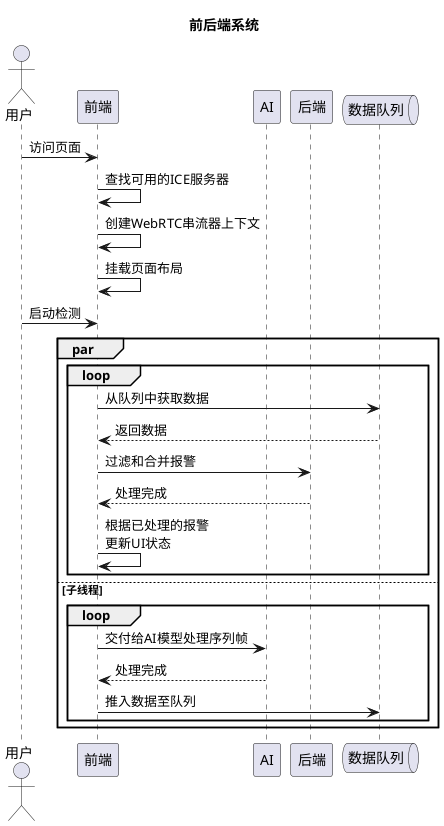 @startuml
title 前后端系统

actor 用户 as User

participant "前端" as Layout
participant AI
participant "后端" as AlarmFilter
queue 数据队列 as Queue

User -> Layout: 访问页面
Layout -> Layout: 查找可用的ICE服务器
Layout -> Layout: 创建WebRTC串流器上下文
Layout -> Layout: 挂载页面布局
User -> Layout: 启动检测

par
 loop
  Layout -> Queue: 从队列中获取数据
  Queue --> Layout: 返回数据
  Layout -> AlarmFilter: 过滤和合并报警
  AlarmFilter --> Layout: 处理完成
  Layout -> Layout: 根据已处理的报警\n更新UI状态
 end
else 子线程
 loop
  Layout -> AI: 交付给AI模型处理序列帧
  AI --> Layout: 处理完成
  Layout -> Queue: 推入数据至队列
 end
end
@enduml